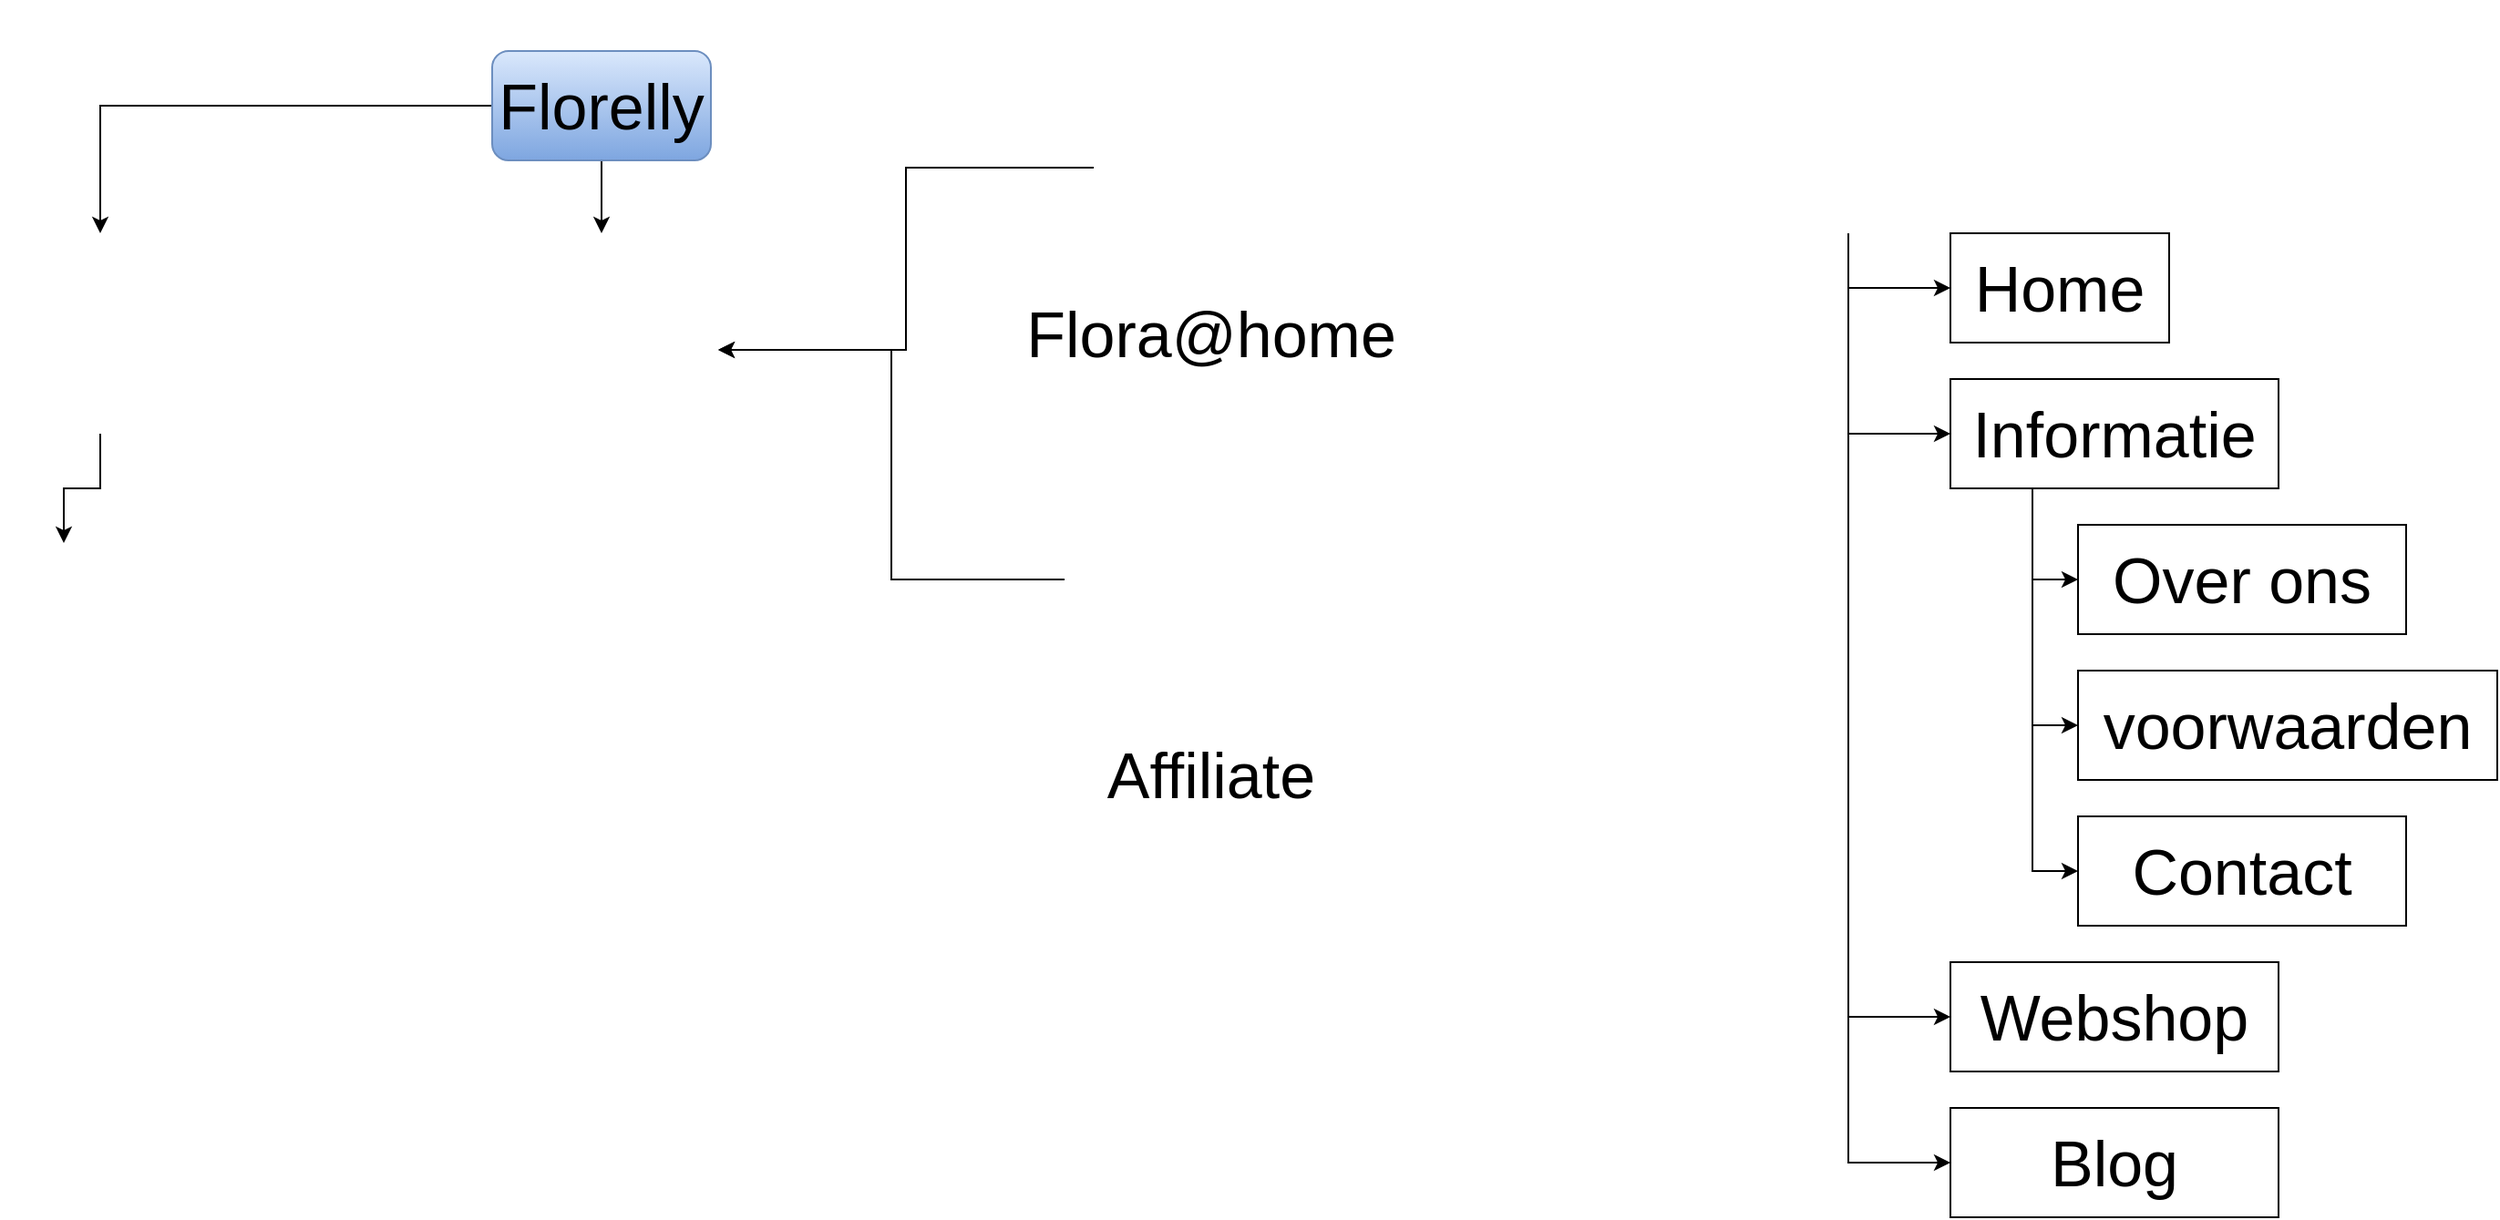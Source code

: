 <mxfile version="20.1.1" type="github"><diagram id="6GT_CilzT0bptCkkbbrr" name="Page-1"><mxGraphModel dx="1422" dy="1963" grid="1" gridSize="10" guides="1" tooltips="1" connect="1" arrows="1" fold="1" page="1" pageScale="1" pageWidth="827" pageHeight="1169" math="0" shadow="0"><root><mxCell id="0"/><mxCell id="1" parent="0"/><mxCell id="aRGRFVK1kMkgNM9aEu_g-7" style="edgeStyle=orthogonalEdgeStyle;rounded=0;orthogonalLoop=1;jettySize=auto;html=1;fontSize=35;" edge="1" parent="1" source="aRGRFVK1kMkgNM9aEu_g-2" target="aRGRFVK1kMkgNM9aEu_g-3"><mxGeometry relative="1" as="geometry"/></mxCell><mxCell id="aRGRFVK1kMkgNM9aEu_g-8" style="edgeStyle=orthogonalEdgeStyle;rounded=0;orthogonalLoop=1;jettySize=auto;html=1;entryX=0.5;entryY=0;entryDx=0;entryDy=0;fontSize=35;" edge="1" parent="1" source="aRGRFVK1kMkgNM9aEu_g-2" target="aRGRFVK1kMkgNM9aEu_g-6"><mxGeometry relative="1" as="geometry"/></mxCell><mxCell id="aRGRFVK1kMkgNM9aEu_g-2" value="Florelly" style="rounded=1;whiteSpace=wrap;html=1;fontSize=35;fillColor=#dae8fc;strokeColor=#6c8ebf;gradientColor=#7ea6e0;" vertex="1" parent="1"><mxGeometry x="340" y="20" width="120" height="60" as="geometry"/></mxCell><mxCell id="aRGRFVK1kMkgNM9aEu_g-5" style="edgeStyle=orthogonalEdgeStyle;rounded=0;orthogonalLoop=1;jettySize=auto;html=1;entryX=0.5;entryY=0;entryDx=0;entryDy=0;fontSize=35;" edge="1" parent="1" source="aRGRFVK1kMkgNM9aEu_g-3" target="aRGRFVK1kMkgNM9aEu_g-4"><mxGeometry relative="1" as="geometry"/></mxCell><mxCell id="aRGRFVK1kMkgNM9aEu_g-3" value="" style="shape=image;html=1;verticalAlign=top;verticalLabelPosition=bottom;labelBackgroundColor=#ffffff;imageAspect=0;aspect=fixed;image=https://cdn4.iconfinder.com/data/icons/Primo_Icons/PNG/128x128/blog.png;fontSize=35;" vertex="1" parent="1"><mxGeometry x="70" y="120" width="110" height="110" as="geometry"/></mxCell><mxCell id="aRGRFVK1kMkgNM9aEu_g-4" value="" style="shape=image;html=1;verticalAlign=top;verticalLabelPosition=bottom;labelBackgroundColor=#ffffff;imageAspect=0;aspect=fixed;image=https://cdn3.iconfinder.com/data/icons/2018-social-media-logotypes/1000/2018_social_media_popular_app_logo_instagram-128.png;fontSize=35;" vertex="1" parent="1"><mxGeometry x="70" y="290" width="70" height="70" as="geometry"/></mxCell><mxCell id="aRGRFVK1kMkgNM9aEu_g-6" value="" style="shape=image;html=1;verticalAlign=top;verticalLabelPosition=bottom;labelBackgroundColor=#ffffff;imageAspect=0;aspect=fixed;image=https://cdn4.iconfinder.com/data/icons/e-commerce/shopping-cart.png;fontSize=35;" vertex="1" parent="1"><mxGeometry x="336" y="120" width="128" height="128" as="geometry"/></mxCell><mxCell id="aRGRFVK1kMkgNM9aEu_g-10" style="edgeStyle=orthogonalEdgeStyle;rounded=0;orthogonalLoop=1;jettySize=auto;html=1;fontSize=35;" edge="1" parent="1" source="aRGRFVK1kMkgNM9aEu_g-9" target="aRGRFVK1kMkgNM9aEu_g-6"><mxGeometry relative="1" as="geometry"/></mxCell><mxCell id="aRGRFVK1kMkgNM9aEu_g-9" value="Flora@home" style="shape=image;html=1;verticalAlign=top;verticalLabelPosition=bottom;labelBackgroundColor=#ffffff;imageAspect=0;aspect=fixed;image=https://cdn2.iconfinder.com/data/icons/circle-icons-1/64/flower-128.png;fontSize=35;" vertex="1" parent="1"><mxGeometry x="670" y="20" width="128" height="128" as="geometry"/></mxCell><mxCell id="aRGRFVK1kMkgNM9aEu_g-12" style="edgeStyle=orthogonalEdgeStyle;rounded=0;orthogonalLoop=1;jettySize=auto;html=1;fontSize=35;" edge="1" parent="1" source="aRGRFVK1kMkgNM9aEu_g-11" target="aRGRFVK1kMkgNM9aEu_g-6"><mxGeometry relative="1" as="geometry"/></mxCell><mxCell id="aRGRFVK1kMkgNM9aEu_g-11" value="Affiliate" style="shape=image;html=1;verticalAlign=top;verticalLabelPosition=bottom;labelBackgroundColor=#ffffff;imageAspect=0;aspect=fixed;image=https://cdn3.iconfinder.com/data/icons/social-media-2174/512/Amazone-128.png;fontSize=35;" vertex="1" parent="1"><mxGeometry x="654" y="230" width="160" height="160" as="geometry"/></mxCell><mxCell id="aRGRFVK1kMkgNM9aEu_g-15" style="edgeStyle=orthogonalEdgeStyle;rounded=0;orthogonalLoop=1;jettySize=auto;html=1;exitX=0.5;exitY=1;exitDx=0;exitDy=0;entryX=0;entryY=0.5;entryDx=0;entryDy=0;fontSize=35;" edge="1" parent="1" source="aRGRFVK1kMkgNM9aEu_g-13" target="aRGRFVK1kMkgNM9aEu_g-14"><mxGeometry relative="1" as="geometry"/></mxCell><mxCell id="aRGRFVK1kMkgNM9aEu_g-17" style="edgeStyle=orthogonalEdgeStyle;rounded=0;orthogonalLoop=1;jettySize=auto;html=1;exitX=0.5;exitY=1;exitDx=0;exitDy=0;entryX=0;entryY=0.5;entryDx=0;entryDy=0;fontSize=35;" edge="1" parent="1" source="aRGRFVK1kMkgNM9aEu_g-13" target="aRGRFVK1kMkgNM9aEu_g-16"><mxGeometry relative="1" as="geometry"/></mxCell><mxCell id="aRGRFVK1kMkgNM9aEu_g-26" style="edgeStyle=orthogonalEdgeStyle;rounded=0;orthogonalLoop=1;jettySize=auto;html=1;exitX=0.5;exitY=1;exitDx=0;exitDy=0;entryX=0;entryY=0.5;entryDx=0;entryDy=0;fontSize=35;" edge="1" parent="1" source="aRGRFVK1kMkgNM9aEu_g-13" target="aRGRFVK1kMkgNM9aEu_g-24"><mxGeometry relative="1" as="geometry"/></mxCell><mxCell id="aRGRFVK1kMkgNM9aEu_g-27" style="edgeStyle=orthogonalEdgeStyle;rounded=0;orthogonalLoop=1;jettySize=auto;html=1;exitX=0.5;exitY=1;exitDx=0;exitDy=0;entryX=0;entryY=0.5;entryDx=0;entryDy=0;fontSize=35;" edge="1" parent="1" source="aRGRFVK1kMkgNM9aEu_g-13" target="aRGRFVK1kMkgNM9aEu_g-25"><mxGeometry relative="1" as="geometry"/></mxCell><mxCell id="aRGRFVK1kMkgNM9aEu_g-13" value="" style="shape=image;html=1;verticalAlign=top;verticalLabelPosition=bottom;labelBackgroundColor=#ffffff;imageAspect=0;aspect=fixed;image=https://cdn1.iconfinder.com/data/icons/ionicons-sharp-vol-2/512/menu-sharp-128.png;fontSize=35;" vertex="1" parent="1"><mxGeometry x="1020" y="-8" width="128" height="128" as="geometry"/></mxCell><mxCell id="aRGRFVK1kMkgNM9aEu_g-14" value="Home" style="rounded=0;whiteSpace=wrap;html=1;fontSize=35;" vertex="1" parent="1"><mxGeometry x="1140" y="120" width="120" height="60" as="geometry"/></mxCell><mxCell id="aRGRFVK1kMkgNM9aEu_g-21" style="edgeStyle=orthogonalEdgeStyle;rounded=0;orthogonalLoop=1;jettySize=auto;html=1;exitX=0.25;exitY=1;exitDx=0;exitDy=0;entryX=0;entryY=0.5;entryDx=0;entryDy=0;fontSize=35;" edge="1" parent="1" source="aRGRFVK1kMkgNM9aEu_g-16" target="aRGRFVK1kMkgNM9aEu_g-18"><mxGeometry relative="1" as="geometry"/></mxCell><mxCell id="aRGRFVK1kMkgNM9aEu_g-22" style="edgeStyle=orthogonalEdgeStyle;rounded=0;orthogonalLoop=1;jettySize=auto;html=1;exitX=0.25;exitY=1;exitDx=0;exitDy=0;entryX=0;entryY=0.5;entryDx=0;entryDy=0;fontSize=35;" edge="1" parent="1" source="aRGRFVK1kMkgNM9aEu_g-16" target="aRGRFVK1kMkgNM9aEu_g-19"><mxGeometry relative="1" as="geometry"/></mxCell><mxCell id="aRGRFVK1kMkgNM9aEu_g-23" style="edgeStyle=orthogonalEdgeStyle;rounded=0;orthogonalLoop=1;jettySize=auto;html=1;exitX=0.25;exitY=1;exitDx=0;exitDy=0;entryX=0;entryY=0.5;entryDx=0;entryDy=0;fontSize=35;" edge="1" parent="1" source="aRGRFVK1kMkgNM9aEu_g-16" target="aRGRFVK1kMkgNM9aEu_g-20"><mxGeometry relative="1" as="geometry"/></mxCell><mxCell id="aRGRFVK1kMkgNM9aEu_g-16" value="Informatie" style="rounded=0;whiteSpace=wrap;html=1;fontSize=35;" vertex="1" parent="1"><mxGeometry x="1140" y="200" width="180" height="60" as="geometry"/></mxCell><mxCell id="aRGRFVK1kMkgNM9aEu_g-18" value="Over ons" style="rounded=0;whiteSpace=wrap;html=1;fontSize=35;" vertex="1" parent="1"><mxGeometry x="1210" y="280" width="180" height="60" as="geometry"/></mxCell><mxCell id="aRGRFVK1kMkgNM9aEu_g-19" value="voorwaarden" style="rounded=0;whiteSpace=wrap;html=1;fontSize=35;" vertex="1" parent="1"><mxGeometry x="1210" y="360" width="230" height="60" as="geometry"/></mxCell><mxCell id="aRGRFVK1kMkgNM9aEu_g-20" value="Contact" style="rounded=0;whiteSpace=wrap;html=1;fontSize=35;" vertex="1" parent="1"><mxGeometry x="1210" y="440" width="180" height="60" as="geometry"/></mxCell><mxCell id="aRGRFVK1kMkgNM9aEu_g-24" value="Webshop" style="rounded=0;whiteSpace=wrap;html=1;fontSize=35;" vertex="1" parent="1"><mxGeometry x="1140" y="520" width="180" height="60" as="geometry"/></mxCell><mxCell id="aRGRFVK1kMkgNM9aEu_g-25" value="Blog" style="rounded=0;whiteSpace=wrap;html=1;fontSize=35;" vertex="1" parent="1"><mxGeometry x="1140" y="600" width="180" height="60" as="geometry"/></mxCell></root></mxGraphModel></diagram></mxfile>